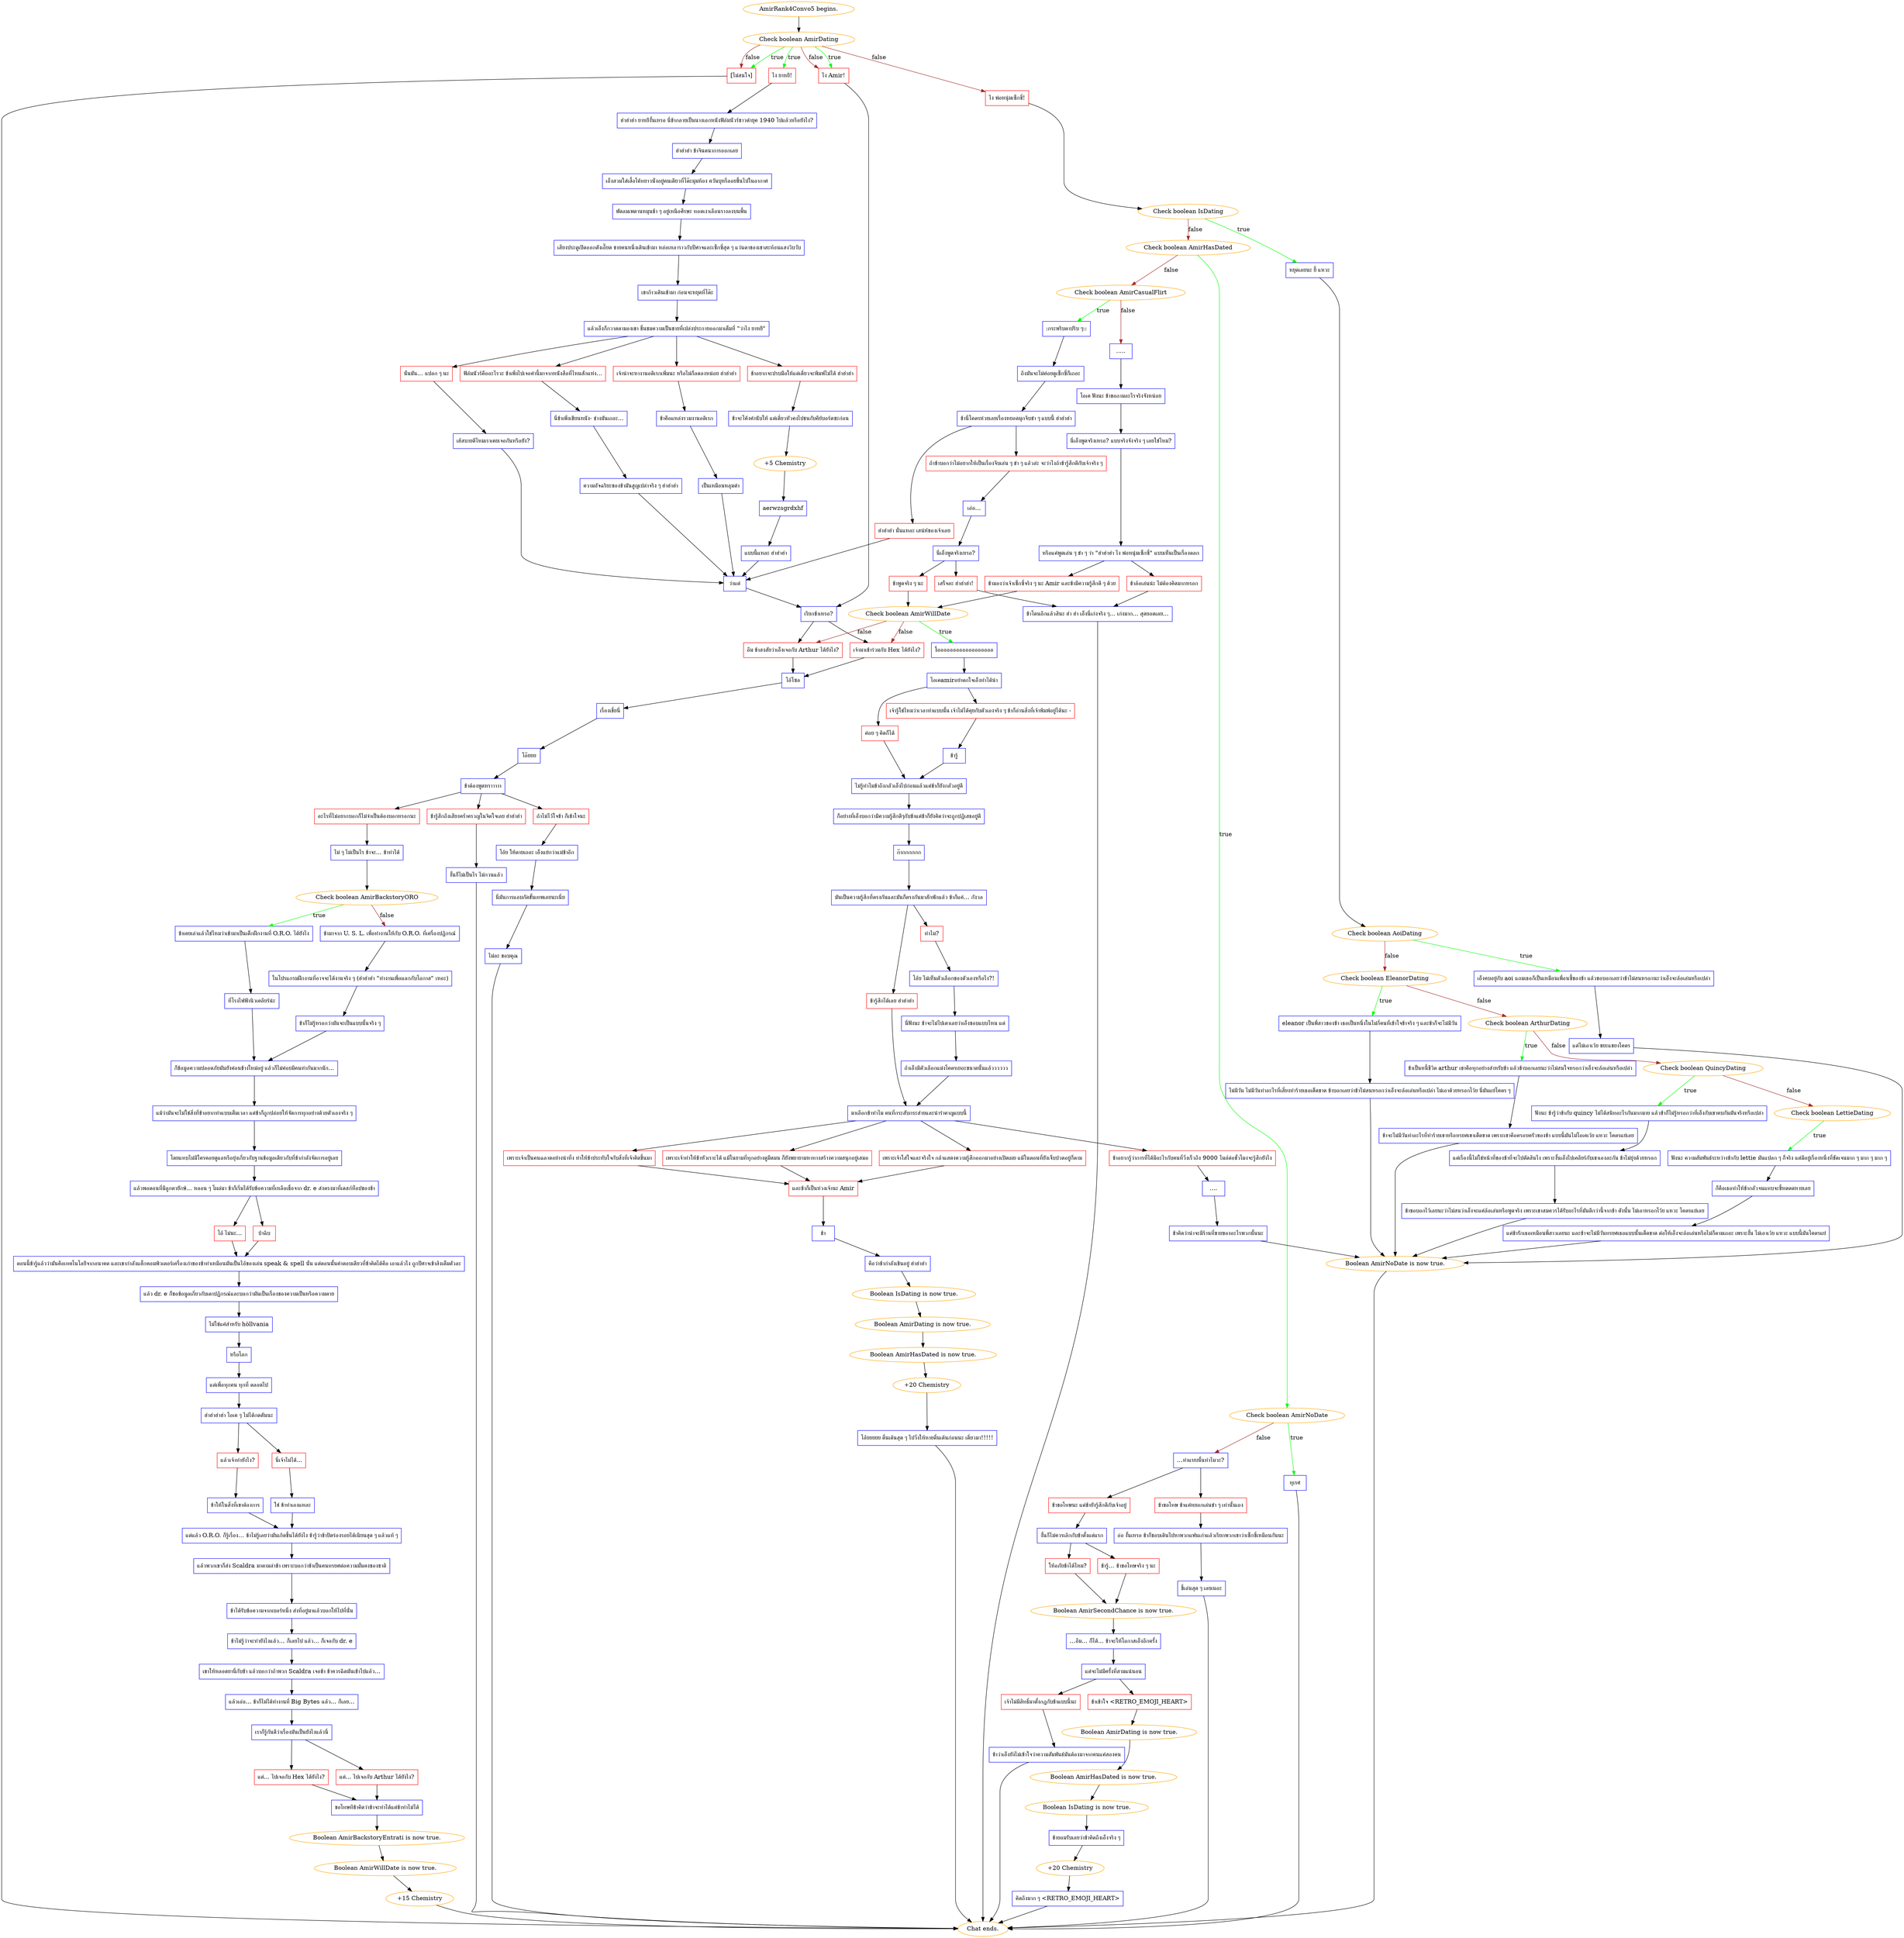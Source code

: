 digraph {
	"AmirRank4Convo5 begins." [color=orange];
		"AmirRank4Convo5 begins." -> j1041127430;
	j1041127430 [label="Check boolean AmirDating",color=orange];
		j1041127430 -> j1153079193 [label=true,color=green];
		j1041127430 -> j1360379664 [label=true,color=green];
		j1041127430 -> j4071326631 [label=true,color=green];
		j1041127430 -> j2921836843 [label=false,color=brown];
		j1041127430 -> j1360379664 [label=false,color=brown];
		j1041127430 -> j4071326631 [label=false,color=brown];
	j1153079193 [label="ไง ยาหยี!",shape=box,color=red];
		j1153079193 -> j3856490924;
	j1360379664 [label="ไง Amir!",shape=box,color=red];
		j1360379664 -> j542434945;
	j4071326631 [label="[ไม่สนใจ]",shape=box,color=red];
		j4071326631 -> "Chat ends.";
	j2921836843 [label="ไง พ่อหนุ่มเซ็กซี่!",shape=box,color=red];
		j2921836843 -> j1285885712;
	j3856490924 [label="ฮ่าฮ่าฮ่า ยาหยีงั้นเหรอ นี่ข้ากลายเป็นนางเอกหนังฟิล์มนัวร์ขาวดำยุค 1940 ไปแล้วหรือยังไง?",shape=box,color=blue];
		j3856490924 -> j19813460;
	j542434945 [label="เรียกข้าเหรอ?",shape=box,color=blue];
		j542434945 -> j1734501003;
		j542434945 -> j150965322;
	"Chat ends." [color=orange];
	j1285885712 [label="Check boolean IsDating",color=orange];
		j1285885712 -> j2650417391 [label=true,color=green];
		j1285885712 -> j1466932226 [label=false,color=brown];
	j19813460 [label="ฮ่าฮ่าฮ่า ข้าจินตนาการออกเลย",shape=box,color=blue];
		j19813460 -> j3278737143;
	j1734501003 [label="เจ้ามาเข้าร่วมกับ Hex ได้ยังไง?",shape=box,color=red];
		j1734501003 -> j4121277553;
	j150965322 [label="อืม ข้าสงสัยว่าเอ็งเจอกับ Arthur ได้ยังไง?",shape=box,color=red];
		j150965322 -> j4121277553;
	j2650417391 [label="หยุดเลยนะ ยี้ แหวะ",shape=box,color=blue];
		j2650417391 -> j2194901993;
	j1466932226 [label="Check boolean AmirHasDated",color=orange];
		j1466932226 -> j2389968274 [label=true,color=green];
		j1466932226 -> j4212409289 [label=false,color=brown];
	j3278737143 [label="เอ็งสวมใส่เสื้อโค้ทยาวนั่งอยู่คนเดียวที่โต๊ะมุมห้อง ควันบุหรี่ลอยขึ้นไปในอากาศ",shape=box,color=blue];
		j3278737143 -> j2831330152;
	j4121277553 [label="โอ้โซล",shape=box,color=blue];
		j4121277553 -> j246705150;
	j2194901993 [label="Check boolean AoiDating",color=orange];
		j2194901993 -> j4104960063 [label=true,color=green];
		j2194901993 -> j270986833 [label=false,color=brown];
	j2389968274 [label="Check boolean AmirNoDate",color=orange];
		j2389968274 -> j3360794745 [label=true,color=green];
		j2389968274 -> j3794190967 [label=false,color=brown];
	j4212409289 [label="Check boolean AmirCasualFlirt",color=orange];
		j4212409289 -> j4193087771 [label=true,color=green];
		j4212409289 -> j2331396052 [label=false,color=brown];
	j2831330152 [label="พัดลมเพดานหมุนช้า ๆ อยู่เหนือศีรษะ ทอดเงาเลือนรางลงบนพื้น",shape=box,color=blue];
		j2831330152 -> j3621768662;
	j246705150 [label="เรื่องเชี่ยนี่",shape=box,color=blue];
		j246705150 -> j374484416;
	j4104960063 [label="เอ็งคบอยู่กับ aoi แถมเธอก็เป็นเหมือนเพื่อนซี้ของข้า แล้วขอบอกเลยว่าข้าไม่สนหรอกนะว่าเอ็งจะล้อเล่นหรือเปล่า",shape=box,color=blue];
		j4104960063 -> j399108807;
	j270986833 [label="Check boolean EleanorDating",color=orange];
		j270986833 -> j1984616231 [label=true,color=green];
		j270986833 -> j248580380 [label=false,color=brown];
	j3360794745 [label="ทุเรศ",shape=box,color=blue];
		j3360794745 -> "Chat ends.";
	j3794190967 [label="…ทำแบบนั้นทำไมวะ?",shape=box,color=blue];
		j3794190967 -> j2980107785;
		j3794190967 -> j80445831;
	j4193087771 [label=":กระพริบตาปริบ ๆ::",shape=box,color=blue];
		j4193087771 -> j2537845935;
	j2331396052 [label=".....",shape=box,color=blue];
		j2331396052 -> j4244028507;
	j3621768662 [label="เสียงประตูเปิดออกดังเอี๊ยด ชายคนหนึ่งเดินเข้ามา หล่อเหลาราวกับปีศาจและเซ็กซี่สุด ๆ แว่นตาของเขาสะท้อนแสงวิบวับ",shape=box,color=blue];
		j3621768662 -> j293965556;
	j374484416 [label="โอ๊ยยย",shape=box,color=blue];
		j374484416 -> j1084549134;
	j399108807 [label="แต่ไม่เอาเว้ย ขยะแขยงโคตร",shape=box,color=blue];
		j399108807 -> j2322051913;
	j1984616231 [label="eleanor เป็นพี่สาวของข้า เธอเป็นหนึ่งในไม่กี่คนที่เข้าใจข้าจริง ๆ และข้าก็จะไม่มีวัน",shape=box,color=blue];
		j1984616231 -> j2031556278;
	j248580380 [label="Check boolean ArthurDating",color=orange];
		j248580380 -> j2433446423 [label=true,color=green];
		j248580380 -> j2042435166 [label=false,color=brown];
	j2980107785 [label="ข้าขอโทษนะ แต่ข้ายังรู้สึกดีกับเจ้าอยู่",shape=box,color=red];
		j2980107785 -> j3498293611;
	j80445831 [label="ข้าขอโทษ ข้าแค่หยอกเล่นขำ ๆ เท่านั้นเอง",shape=box,color=red];
		j80445831 -> j566870917;
	j2537845935 [label="ถึงมันจะไม่ค่อยดูเซ็กซี่ก็เถอะ",shape=box,color=blue];
		j2537845935 -> j566363330;
	j4244028507 [label="โอเค ฟังนะ ข้าขอถามอะไรจริงจังหน่อย",shape=box,color=blue];
		j4244028507 -> j1013056530;
	j293965556 [label="เขาก้าวเดินเข้ามา ก่อนจะหยุดที่โต๊ะ",shape=box,color=blue];
		j293965556 -> j859855774;
	j1084549134 [label="ข้าต้องพูดหราาาาา",shape=box,color=blue];
		j1084549134 -> j3386195885;
		j1084549134 -> j2169031241;
		j1084549134 -> j171889701;
	j2322051913 [label="Boolean AmirNoDate is now true.",color=orange];
		j2322051913 -> "Chat ends.";
	j2031556278 [label="ไม่มีวัน ไม่มีวันทำอะไรที่เสี่ยงทำร้ายเธอเด็ดขาด ข้าบอกเลยว่าข้าไม่สนหรอกว่าเอ็งจะล้อเล่นหรือเปล่า ไม่เอาด้วยหรอกโว้ย นี่มันแย่โคตร ๆ",shape=box,color=blue];
		j2031556278 -> j2322051913;
	j2433446423 [label="ข้าเป็นหนี้ชีวิต arthur เขาคือทุกอย่างสำหรับข้า แล้วข้าบอกเลยนะว่าไม่สนใจหรอกว่าเอ็งจะล้อเล่นหรือเปล่า",shape=box,color=blue];
		j2433446423 -> j4184821073;
	j2042435166 [label="Check boolean QuincyDating",color=orange];
		j2042435166 -> j2934952565 [label=true,color=green];
		j2042435166 -> j1355762945 [label=false,color=brown];
	j3498293611 [label="งั้นก็ไม่ควรเลิกกับข้าตั้งแต่แรก",shape=box,color=blue];
		j3498293611 -> j1618645498;
		j3498293611 -> j791521680;
	j566870917 [label="อ๋อ งั้นเหรอ ข้าก็ชอบเดินไปหาพวกแฟนเก่าแล้วเรียกพวกเขาว่าเซ็กซี่เหมือนกันนะ",shape=box,color=blue];
		j566870917 -> j4199618019;
	j566363330 [label="ข้านี่โคตรห่วยเลยเรื่องหยอดมุกจีบขำ ๆ แบบนี้ ฮ่าฮ่าฮ่า",shape=box,color=blue];
		j566363330 -> j277659707;
		j566363330 -> j1276624499;
	j1013056530 [label="นี่เอ็งพูดจริงเหรอ? แบบจริงจังจริง ๆ เลยใช่ไหม?",shape=box,color=blue];
		j1013056530 -> j2744530196;
	j859855774 [label="แล้วเอ็งก็กวาดตามองเขา ชื่นชมความเป็นชายที่เปล่งประกายออกมาเต็มที่ \"ว่าไง ยาหยี\"",shape=box,color=blue];
		j859855774 -> j960945154;
		j859855774 -> j3678984837;
		j859855774 -> j3595745795;
		j859855774 -> j3467830587;
	j3386195885 [label="ถ้าไม่ไว้ใจข้า ก็เข้าใจนะ",shape=box,color=red];
		j3386195885 -> j2933973018;
	j2169031241 [label="อะไรที่ไม่อยากบอกก็ไม่จำเป็นต้องบอกหรอกนะ",shape=box,color=red];
		j2169031241 -> j774824360;
	j171889701 [label="ข้ารู้สึกถึงเสียงคร่ำครวญในจิตใจเลย ฮ่าฮ่าฮ่า",shape=box,color=red];
		j171889701 -> j2373352699;
	j4184821073 [label="ข้าจะไม่มีวันทำอะไรที่ทำร้ายเขาหรือทรยศเขาเด็ดขาด เพราะเขาคือครอบครัวของข้า แบบนี้มันไม่โอเคเว้ย แหวะ โคตรแย่เลย",shape=box,color=blue];
		j4184821073 -> j2322051913;
	j2934952565 [label="ฟังนะ ข้ารู้ว่าข้ากับ quincy ไม่ได้สนิทอะไรกันมากมาย แล้วข้าก็ไม่รู้หรอกว่าที่เอ็งกับเขาคบกันมันจริงหรือเปล่า",shape=box,color=blue];
		j2934952565 -> j1222472487;
	j1355762945 [label="Check boolean LettieDating",color=orange];
		j1355762945 -> j2127602521 [label=true,color=green];
	j1618645498 [label="ข้ารู้… ข้าขอโทษจริง ๆ นะ",shape=box,color=red];
		j1618645498 -> j3901655959;
	j791521680 [label="ให้อภัยข้าได้ไหม?",shape=box,color=red];
		j791521680 -> j3901655959;
	j4199618019 [label="ขี้เล่นสุด ๆ เลยเนอะ",shape=box,color=blue];
		j4199618019 -> "Chat ends.";
	j277659707 [label="ฮ่าฮ่าฮ่า นั่นแหละ เสน่ห์ของเจ้าเลย",shape=box,color=red];
		j277659707 -> j576400958;
	j1276624499 [label="ถ้าข้าบอกว่าไม่อยากให้เป็นเรื่องจีบเล่น ๆ ขำ ๆ แล้วล่ะ จะว่าไงถ้าข้ารู้สึกดีกับเจ้าจริง ๆ",shape=box,color=red];
		j1276624499 -> j3255499417;
	j2744530196 [label="หรือแค่พูดเล่น ๆ ขำ ๆ ว่า \"ฮ่าฮ่าฮ่า ไง พ่อหนุ่มเซ็กซี่\" แบบเห็นเป็นเรื่องตลก",shape=box,color=blue];
		j2744530196 -> j3134357464;
		j2744530196 -> j2009812380;
	j960945154 [label="ฟิล์มนัวร์คืออะไรวะ ข้าเพิ่งไปเจอคำนี้มาจากหนังสือที่ไหนสักแห่ง...",shape=box,color=red];
		j960945154 -> j237380325;
	j3678984837 [label="เจ้าน่าจะหางานอดิเรกเพิ่มนะ หรือไม่ก็ลดลงหน่อย ฮ่าฮ่าฮ่า",shape=box,color=red];
		j3678984837 -> j1118022332;
	j3595745795 [label="ข้าอยากจะปรบมือให้แต่เดี๋ยวจะพิมพ์ไม่ได้ ฮ่าฮ่าฮ่า",shape=box,color=red];
		j3595745795 -> j66799981;
	j3467830587 [label="นั่นมัน… แปลก ๆ นะ",shape=box,color=red];
		j3467830587 -> j493460761;
	j2933973018 [label="โอ้ย ให้ตายเถอะ เอ็งแย่กว่าแม่ข้าอีก",shape=box,color=blue];
		j2933973018 -> j2753271628;
	j774824360 [label="ไม่ ๆ ไม่เป็นไร ข้าจะ... ข้าทำได้",shape=box,color=blue];
		j774824360 -> j3897178294;
	j2373352699 [label="งั้นก็ไม่เป็นไร ไม่กวนแล้ว",shape=box,color=blue];
		j2373352699 -> "Chat ends.";
	j1222472487 [label="แต่เรื่องนี้ไม่ใช่หน้าที่ของข้าที่จะไปตัดสินไง เพราะงั้นเอ็งไปเคลียร์กับเขาเองละกัน ข้าไม่ยุ่งด้วยหรอก",shape=box,color=blue];
		j1222472487 -> j2509746339;
	j2127602521 [label="ฟังนะ ความสัมพันธ์ระหว่างข้ากับ lettie มันแปลก ๆ ก็จริง แต่มีอยู่เรื่องหนึ่งที่ชัดเจนมาก ๆ มาก ๆ มาก ๆ",shape=box,color=blue];
		j2127602521 -> j1388052223;
	j3901655959 [label="Boolean AmirSecondChance is now true.",color=orange];
		j3901655959 -> j1800622269;
	j576400958 [label="ว่าแต่",shape=box,color=blue];
		j576400958 -> j542434945;
	j3255499417 [label="เอ่อ...",shape=box,color=blue];
		j3255499417 -> j752463815;
	j3134357464 [label="ข้ามองว่าเจ้าเซ็กซี่จริง ๆ นะ Amir และข้ามีความรู้สึกดี ๆ ด้วย",shape=box,color=red];
		j3134357464 -> j1750762052;
	j2009812380 [label="ข้าล้อเล่นน่ะ ไม่ต้องคิดมากหรอก",shape=box,color=red];
		j2009812380 -> j3611716322;
	j237380325 [label="นี่ข้าเพิ่งเขียนหนัง- ช่างมันเถอะ...",shape=box,color=blue];
		j237380325 -> j1560265194;
	j1118022332 [label="ข้าคือแหล่งรวมงานอดิเรก",shape=box,color=blue];
		j1118022332 -> j2543022255;
	j66799981 [label="ข้าจะโค้งคำนับให้ แต่เดี๋ยวหัวคงไปชนกับคีย์บอร์ดซะก่อน",shape=box,color=blue];
		j66799981 -> j2504798773;
	j493460761 [label="เฮ้สบายดีไหมเราเคยเจอกันหรือยัง?",shape=box,color=blue];
		j493460761 -> j576400958;
	j2753271628 [label="นี่มันการแอบกัดขั้นเทพเลยนะเนี่ย",shape=box,color=blue];
		j2753271628 -> j3146185051;
	j3897178294 [label="Check boolean AmirBackstoryORO",color=orange];
		j3897178294 -> j2562026928 [label=true,color=green];
		j3897178294 -> j3936060809 [label=false,color=brown];
	j2509746339 [label="ข้าขอบอกไว้เลยนะว่าไม่สนว่าเอ็งจะแค่ล้อเล่นหรือพูดจริง เพราะเขาสมควรได้รับอะไรที่มันดีกว่านี้จากข้า ดังนั้น ไม่เอาหรอกโว้ย แหวะ โคตรแย่เลย",shape=box,color=blue];
		j2509746339 -> j2322051913;
	j1388052223 [label="ก็คือเธอทำให้ข้ากลัวจนแทบจะขี้หดตดหายเลย",shape=box,color=blue];
		j1388052223 -> j678063099;
	j1800622269 [label="…อืม... ก็ได้... ข้าจะให้โอกาสเอ็งอีกครั้ง",shape=box,color=blue];
		j1800622269 -> j509440891;
	j752463815 [label="นี่เอ็งพูดจริงเหรอ?",shape=box,color=blue];
		j752463815 -> j1072346725;
		j752463815 -> j2486437674;
	j1750762052 [label="Check boolean AmirWillDate",color=orange];
		j1750762052 -> j2324163912 [label=true,color=green];
		j1750762052 -> j1734501003 [label=false,color=brown];
		j1750762052 -> j150965322 [label=false,color=brown];
	j3611716322 [label="ข้าโดนอีกแล้วสินะ ฮ่า​ ฮ่า เอ็งนี่เก่งจริง ๆ... เก่งมาก... สุดยอดเลย...",shape=box,color=blue];
		j3611716322 -> "Chat ends.";
	j1560265194 [label="ความอัจฉริยะของข้ามันสูญเปล่าจริง ๆ ฮ่าฮ่าฮ่า",shape=box,color=blue];
		j1560265194 -> j576400958;
	j2543022255 [label="เป็นเหมือนหลุมดำ",shape=box,color=blue];
		j2543022255 -> j576400958;
	j2504798773 [label="+5 Chemistry",color=orange];
		j2504798773 -> j1042624225;
	j3146185051 [label="ไม่ละ ขอบคุณ",shape=box,color=blue];
		j3146185051 -> "Chat ends.";
	j2562026928 [label="ข้าเคยเล่าแล้วใช่ไหมว่าเข้ามาเป็นเด็กฝึกงานที่ O.R.O. ได้ยังไง",shape=box,color=blue];
		j2562026928 -> j2239347234;
	j3936060809 [label="ข้ามาจาก U. S. L. เพื่อทำงานให้กับ O.R.O. ที่เครื่องปฏิกรณ์",shape=box,color=blue];
		j3936060809 -> j3795398678;
	j678063099 [label="แต่ข้ารักเธอเหมือนพี่สาวเลยนะ และข้าจะไม่มีวันทรยศเธอแบบนั้นเด็ดขาด ต่อให้เอ็งจะล้อเล่นหรือไม่ก็ตามเถอะ เพราะงั้น ไม่เอาเว้ย แหวะ แบบนี้มันโคตรแย่",shape=box,color=blue];
		j678063099 -> j2322051913;
	j509440891 [label="แต่จะไม่มีครั้งที่สามแน่นอน",shape=box,color=blue];
		j509440891 -> j2108603962;
		j509440891 -> j734377108;
	j1072346725 [label="ข้าพูดจริง ๆ นะ",shape=box,color=red];
		j1072346725 -> j1750762052;
	j2486437674 [label="เสร็จละ ฮ่าฮ่าฮ่า!",shape=box,color=red];
		j2486437674 -> j3611716322;
	j2324163912 [label="งื้ออออออออออออออออออ",shape=box,color=blue];
		j2324163912 -> j2956869337;
	j1042624225 [label="aerwzsgrdxhf",shape=box,color=blue];
		j1042624225 -> j106117205;
	j2239347234 [label="ที่โรงไฟฟ้านิวเคลียร์น่ะ",shape=box,color=blue];
		j2239347234 -> j3491578814;
	j3795398678 [label="ในโปรแกรมฝึกงานที่อาจจะได้งานจริง ๆ (ฮ่าฮ่าฮ่า \"ทำงานเพื่อแลกกับโอกาส\" เหอะ)",shape=box,color=blue];
		j3795398678 -> j1067330766;
	j2108603962 [label="ข้าเข้าใจ <RETRO_EMOJI_HEART>",shape=box,color=red];
		j2108603962 -> j3590630919;
	j734377108 [label="เจ้าไม่มีสิทธิ์มาตั้งกฎกับข้าแบบนี้นะ",shape=box,color=red];
		j734377108 -> j4047597384;
	j2956869337 [label="โอเคamirอย่าตกใจเอ็งทำได้น่า",shape=box,color=blue];
		j2956869337 -> j2997182786;
		j2956869337 -> j1029763848;
	j106117205 [label="แบบนี้แหละ ฮ่าฮ่าฮ่า",shape=box,color=blue];
		j106117205 -> j576400958;
	j3491578814 [label="ก็ข้อมูลความปลอดภัยมันยังค่อนข้างใหม่อยู่ แล้วก็ไม่ค่อยมีคนทำกันมากนัก…",shape=box,color=blue];
		j3491578814 -> j3249031232;
	j1067330766 [label="ข้าก็ไม่รู้หรอกว่ามันจะเป็นแบบนั้นจริง ๆ",shape=box,color=blue];
		j1067330766 -> j3491578814;
	j3590630919 [label="Boolean AmirDating is now true.",color=orange];
		j3590630919 -> j3697328859;
	j4047597384 [label="ข้าว่าเอ็งยังไม่เข้าใจว่าความสัมพันธ์มันต้องมาจากคนแค่สองคน",shape=box,color=blue];
		j4047597384 -> "Chat ends.";
	j2997182786 [label="ค่อย ๆ คิดก็ได้",shape=box,color=red];
		j2997182786 -> j1049759766;
	j1029763848 [label="เจ้ารู้ใช่ไหมว่าเวลาทำแบบนั้น เจ้าไม่ได้คุยกับตัวเองจริง ๆ ข้าก็อ่านสิ่งที่เจ้าพิมพ์อยู่ได้นะ -",shape=box,color=red];
		j1029763848 -> j1107198612;
	j3249031232 [label="แม้ว่ามันจะไม่ใช่สิ่งที่ข้าอยากทำแบบเต็มเวลา แต่ข้าก็ถูกปล่อยให้จัดการทุกอย่างด้วยตัวเองจริง ๆ",shape=box,color=blue];
		j3249031232 -> j3874470056;
	j3697328859 [label="Boolean AmirHasDated is now true.",color=orange];
		j3697328859 -> j1511674110;
	j1049759766 [label="ไม่รู้ทำไมข้าถึงกลัวเอ็งไปก่อนแล้วแต่ข้าก็ยังกลัวอยู่ดี",shape=box,color=blue];
		j1049759766 -> j993015866;
	j1107198612 [label="ข้ารู้",shape=box,color=blue];
		j1107198612 -> j1049759766;
	j3874470056 [label="โดยแทบไม่มีใครคอยดูแลหรือยุ่งเกี่ยวกับฐานข้อมูลเดียวกับที่ข้ากำลังจัดการอยู่เลย",shape=box,color=blue];
		j3874470056 -> j3823328691;
	j1511674110 [label="Boolean IsDating is now true.",color=orange];
		j1511674110 -> j615605963;
	j993015866 [label="ก็อย่างที่เอ็งบอกว่ามีความรู้สึกดีๆกับข้าแต่ข้าก็ยังคิดว่าจะถูกปฏิเสธอยู่ดี",shape=box,color=blue];
		j993015866 -> j1622242011;
	j3823328691 [label="แล้วพอตอนที่มีลูกตายักษ์... หลอน ๆ โผล่มา ข้าก็เริ่มได้รับข้อความที่เหลือเชื่อจาก dr. e ส่งตรงมาที่เดสก์ท็อปของข้า",shape=box,color=blue];
		j3823328691 -> j3826086591;
		j3823328691 -> j2413844399;
	j615605963 [label="ข้ายอมรับเลยว่าข้าคิดถึงเอ็งจริง ๆ",shape=box,color=blue];
		j615605963 -> j2350669682;
	j1622242011 [label="ก๊ากกกกกก",shape=box,color=blue];
		j1622242011 -> j3957668821;
	j3826086591 [label="โอ้ ไม่นะ...",shape=box,color=red];
		j3826086591 -> j3667745435;
	j2413844399 [label="บ้าฉิบ",shape=box,color=red];
		j2413844399 -> j3667745435;
	j2350669682 [label="+20 Chemistry",color=orange];
		j2350669682 -> j126797246;
	j3957668821 [label="มันเป็นความรู้สึกที่ตรงกันและมันก็ตรงกันมาสักพักแล้ว ข้าก็แค่… กังวล",shape=box,color=blue];
		j3957668821 -> j1225705888;
		j3957668821 -> j3679686290;
	j3667745435 [label="ตอนนี้ข้ารู้แล้วว่ามันคือเทคโนโลยีจากอนาคต และเขากำลังแฮ็กคอมพิวเตอร์เครื่องเก่าของข้าทำเหมือนมันเป็นไอ้ของเล่น speak & spell นั่น แต่ตอนนั้นคำตอบเดียวที่ข้าคิดได้คือ เอาแล้วไง ถูกปีศาจเข้าสิงเต็มตัวละ",shape=box,color=blue];
		j3667745435 -> j705828412;
	j126797246 [label="คิดถึงมาก ๆ <RETRO_EMOJI_HEART>",shape=box,color=blue];
		j126797246 -> "Chat ends.";
	j1225705888 [label="ข้ารู้สึกได้เลย ฮ่าฮ่าฮ่า",shape=box,color=red];
		j1225705888 -> j3372812922;
	j3679686290 [label="ทำไม?",shape=box,color=red];
		j3679686290 -> j839278719;
	j705828412 [label="แล้ว dr. e ก็ขอข้อมูลเกี่ยวกับเตาปฏิกรณ์และบอกว่ามันเป็นเรื่องของความเป็นหรือความตาย",shape=box,color=blue];
		j705828412 -> j2640098948;
	j3372812922 [label="มาเลือกข้าทำไม คนที่กระสับกระส่ายและน่ารำคาญแบบนี้",shape=box,color=blue];
		j3372812922 -> j2430391241;
		j3372812922 -> j3330943546;
		j3372812922 -> j1398044362;
		j3372812922 -> j822784018;
	j839278719 [label="โอ้ย ไม่เห็นตัวเลือกของตัวเองหรือไง?!",shape=box,color=blue];
		j839278719 -> j3182427372;
	j2640098948 [label="ไม่ใช่แค่สำหรับ höllvania",shape=box,color=blue];
		j2640098948 -> j2483942183;
	j2430391241 [label="เพราะเจ้าเป็นคนฉลาดอย่างน่าทึ่ง ทำให้ข้าประทับใจกับสิ่งที่เจ้าคิดขึ้นมา",shape=box,color=red];
		j2430391241 -> j3792328198;
	j3330943546 [label="เพราะเจ้าใส่ใจและจริงใจ กล้าแสดงความรู้สึกออกมาอย่างเปิดเผย แม้ในตอนที่ยังเจ็บปวดอยู่ก็ตาม",shape=box,color=red];
		j3330943546 -> j3792328198;
	j1398044362 [label="เพราะเจ้าทำให้ข้าหัวเราะได้ แม้ในยามที่ทุกอย่างดูมืดมน ก็ยังพยายามหาทางสร้างความสนุกอยู่เสมอ",shape=box,color=red];
		j1398044362 -> j3792328198;
	j822784018 [label="ข้าอยากรู้ว่าการที่ได้มีอะไรกับคนที่วิ่งเร็วถึง 9000 ไมล์ต่อชั่วโมงจะรู้สึกยังไง",shape=box,color=red];
		j822784018 -> j2710987493;
	j3182427372 [label="นี่ฟังนะ ข้าจะไม่ไปเดาเลยว่าเอ็งชอบแบบไหน แต่",shape=box,color=blue];
		j3182427372 -> j3414153537;
	j2483942183 [label="หรือโลก",shape=box,color=blue];
		j2483942183 -> j2940328979;
	j3792328198 [label="และข้าก็เป็นห่วงเจ้านะ Amir",shape=box,color=red];
		j3792328198 -> j4001844554;
	j2710987493 [label="....",shape=box,color=blue];
		j2710987493 -> j3917917018;
	j3414153537 [label="ถ้าเอ็งมีตัวเลือกแม่งโคตรเยอะขนาดนั้นแล้วววววว",shape=box,color=blue];
		j3414153537 -> j3372812922;
	j2940328979 [label="แต่เพื่อทุกคน ทุกที่ ตลอดไป",shape=box,color=blue];
		j2940328979 -> j1425803814;
	j4001844554 [label="ข้า",shape=box,color=blue];
		j4001844554 -> j401761582;
	j3917917018 [label="ข้าคิดว่าน่าจะมีร้านที่ขายของอะไรพวกนั้นนะ",shape=box,color=blue];
		j3917917018 -> j2322051913;
	j1425803814 [label="ฮ่าฮ่าฮ่าฮ่า โอเค ๆ ไม่ได้กดดันนะ",shape=box,color=blue];
		j1425803814 -> j3081058395;
		j1425803814 -> j3825512386;
	j401761582 [label="คือว่าข้ากำลังเขินอยู่ ฮ่าฮ่าฮ่า",shape=box,color=blue];
		j401761582 -> j3020416763;
	j3081058395 [label="แล้วเจ้าทำยังไง?",shape=box,color=red];
		j3081058395 -> j3395028054;
	j3825512386 [label="นี่เจ้าไม่ได้...",shape=box,color=red];
		j3825512386 -> j906044778;
	j3020416763 [label="Boolean IsDating is now true.",color=orange];
		j3020416763 -> j739160335;
	j3395028054 [label="ข้าให้ในสิ่งที่เขาต้องการ",shape=box,color=blue];
		j3395028054 -> j3845773534;
	j906044778 [label="ใช่ ข้าทำเองแหละ",shape=box,color=blue];
		j906044778 -> j3845773534;
	j739160335 [label="Boolean AmirDating is now true.",color=orange];
		j739160335 -> j2428471529;
	j3845773534 [label="แต่แล้ว O.R.O. ก็รู้เรื่อง… ข้าไม่รู้เลยว่ามันเกิดขึ้นได้ยังไง ข้ารู้ว่าข้าปิดร่องรอยได้เนียนสุด ๆ แล้วแท้ ๆ",shape=box,color=blue];
		j3845773534 -> j1420508071;
	j2428471529 [label="Boolean AmirHasDated is now true.",color=orange];
		j2428471529 -> j1802635599;
	j1420508071 [label="แล้วพวกเขาก็ส่ง Scaldra มาตามล่าข้า เพราะบอกว่าข้าเป็นคนทรยศต่อความมั่นคงของชาติ",shape=box,color=blue];
		j1420508071 -> j2437208211;
	j1802635599 [label="+20 Chemistry",color=orange];
		j1802635599 -> j1966237309;
	j2437208211 [label="ข้าได้รับข้อความจากเบอร์หนึ่ง ส่งที่อยู่มาแล้วบอกให้ไปที่นั่น",shape=box,color=blue];
		j2437208211 -> j2073636372;
	j1966237309 [label="โอ้ยยยยย ตื่นเต้นสุด ๆ ไปวิ่งให้หายตื่นเต้นก่อนนะ เดี๋ยวมา!!!!!",shape=box,color=blue];
		j1966237309 -> "Chat ends.";
	j2073636372 [label="ข้าไม่รู้ว่าจะทำยังไงแล้ว… ก็เลยไป แล้ว... ก็เจอกับ dr. e",shape=box,color=blue];
		j2073636372 -> j3475043827;
	j3475043827 [label="เขาให้หลอดยานี่กับข้า แล้วบอกว่าถ้าพวก Scaldra เจอข้า ข้าควรฉีดมันเข้าไปแล้ว…",shape=box,color=blue];
		j3475043827 -> j2151107867;
	j2151107867 [label="แล้วเอ่อ... ข้าก็ไม่ได้ทำงานที่ Big Bytes แล้ว... ก็เลย...",shape=box,color=blue];
		j2151107867 -> j1122299055;
	j1122299055 [label="เราก็รู้กันดีว่าเรื่องมันเป็นยังไงแล้วนี่",shape=box,color=blue];
		j1122299055 -> j3213851336;
		j1122299055 -> j1639820555;
	j3213851336 [label="แต่... ไปเจอกับ Hex ได้ยังไง?",shape=box,color=red];
		j3213851336 -> j2595868811;
	j1639820555 [label="แต่... ไปเจอกับ Arthur ได้ยังไง?",shape=box,color=red];
		j1639820555 -> j2595868811;
	j2595868811 [label="ขอโทษทีข้าคิดว่าข้าจะทำได้แต่ข้าทำไม่ได้",shape=box,color=blue];
		j2595868811 -> j3037851875;
	j3037851875 [label="Boolean AmirBackstoryEntrati is now true.",color=orange];
		j3037851875 -> j3754834029;
	j3754834029 [label="Boolean AmirWillDate is now true.",color=orange];
		j3754834029 -> j4072819434;
	j4072819434 [label="+15 Chemistry",color=orange];
		j4072819434 -> "Chat ends.";
}